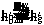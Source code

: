//settings.outformat = "pdf";
settings.render = 0;
// unitsize(1cm);

real w = 1;
real h = 1;
real a = 0.5;

void drawCell(pair o=(0,0), string t="t", string hl="\mathbf{h}", string f="f", bool recur=false, bool rev=false, bool last=false) {

    path p = shift(o) * box((0,0), (w,h));
    draw(p);

    label("$"+ f +"$", shift(o) * (w/2, h/2));

    string hLabel = "$" + hl + "_" + t +"$";
    if (recur) {
        // recurrent connection
        path r = (w/2, h + a/3) -- (-w/4, h + a/3) -- (-w/4, h/2) -- (0, h/2);
        r = shift(o) * r;
        draw(r, arrow=ArcArrow());
        // output
        path u = (w/2, h) -- (w/2 , h + a);
        u = shift(o) * u;
        draw(u, arrow=ArcArrow(), L=Label(hLabel, position=EndPoint));
    } else {
        path r = (w, h/2) -- (w+1.5*a, h/2);
        r = shift(o) * r;
        r = (rev) ? reverse(r) : r;
        Label l;
        if (last)
            l = Label(hLabel, position=(rev) ? BeginPoint : EndPoint);
        else
            l = Label(hLabel, position=MidPoint, align=N);

        draw(r, arrow=ArcArrow(), L=l);
    }
}

void drawUnrolledCells(int n) {

    pair start = (3.5*w, 0);
    pair disp = (0.5, 0);

    path r = (-a, h/2) -- (0, h/2);
    r = shift(start) * r;
    draw(r, arrow=ArcArrow(), L=Label("$\mathbf{h}_0$", position=BeginPoint));

    path x;
    for (int i = 1; i <= n; ++i)
    {
        drawCell(o=start, t=(string)i, rev=false, last=i==n);

        x = (w/2, 0) -- (w/2, w-2.5);
        x = shift(start) * x;

        draw(x, arrow=ArcArrows());
        fill(shift(start) * shift((w-0.5)/2, (w-2.5-0.5)/2) * scale(0.5) * unitsquare, white);
        label("$\mathbf{x}_" + (string)i +"$", start + (w/2, (w-2.5)/2));

        start += (w+1.5*a, 0);

    }

    start = (3.5*w, -2.5);
    r = (-a, h/2) -- (0, h/2);
    r = shift(start) * reverse(r);
    draw(r, arrow=ArcArrow(), L=Label("$\mathbf{h}'_0$", position=EndPoint));

    for (int i = 1; i <= n; ++i)
    {
        drawCell(o=start, t=(string)i, hl="\mathbf{h}'", f="f'", rev=true, last=i==n);
        start += (w+1.5*a, 0);
    }
}

drawUnrolledCells(5);
